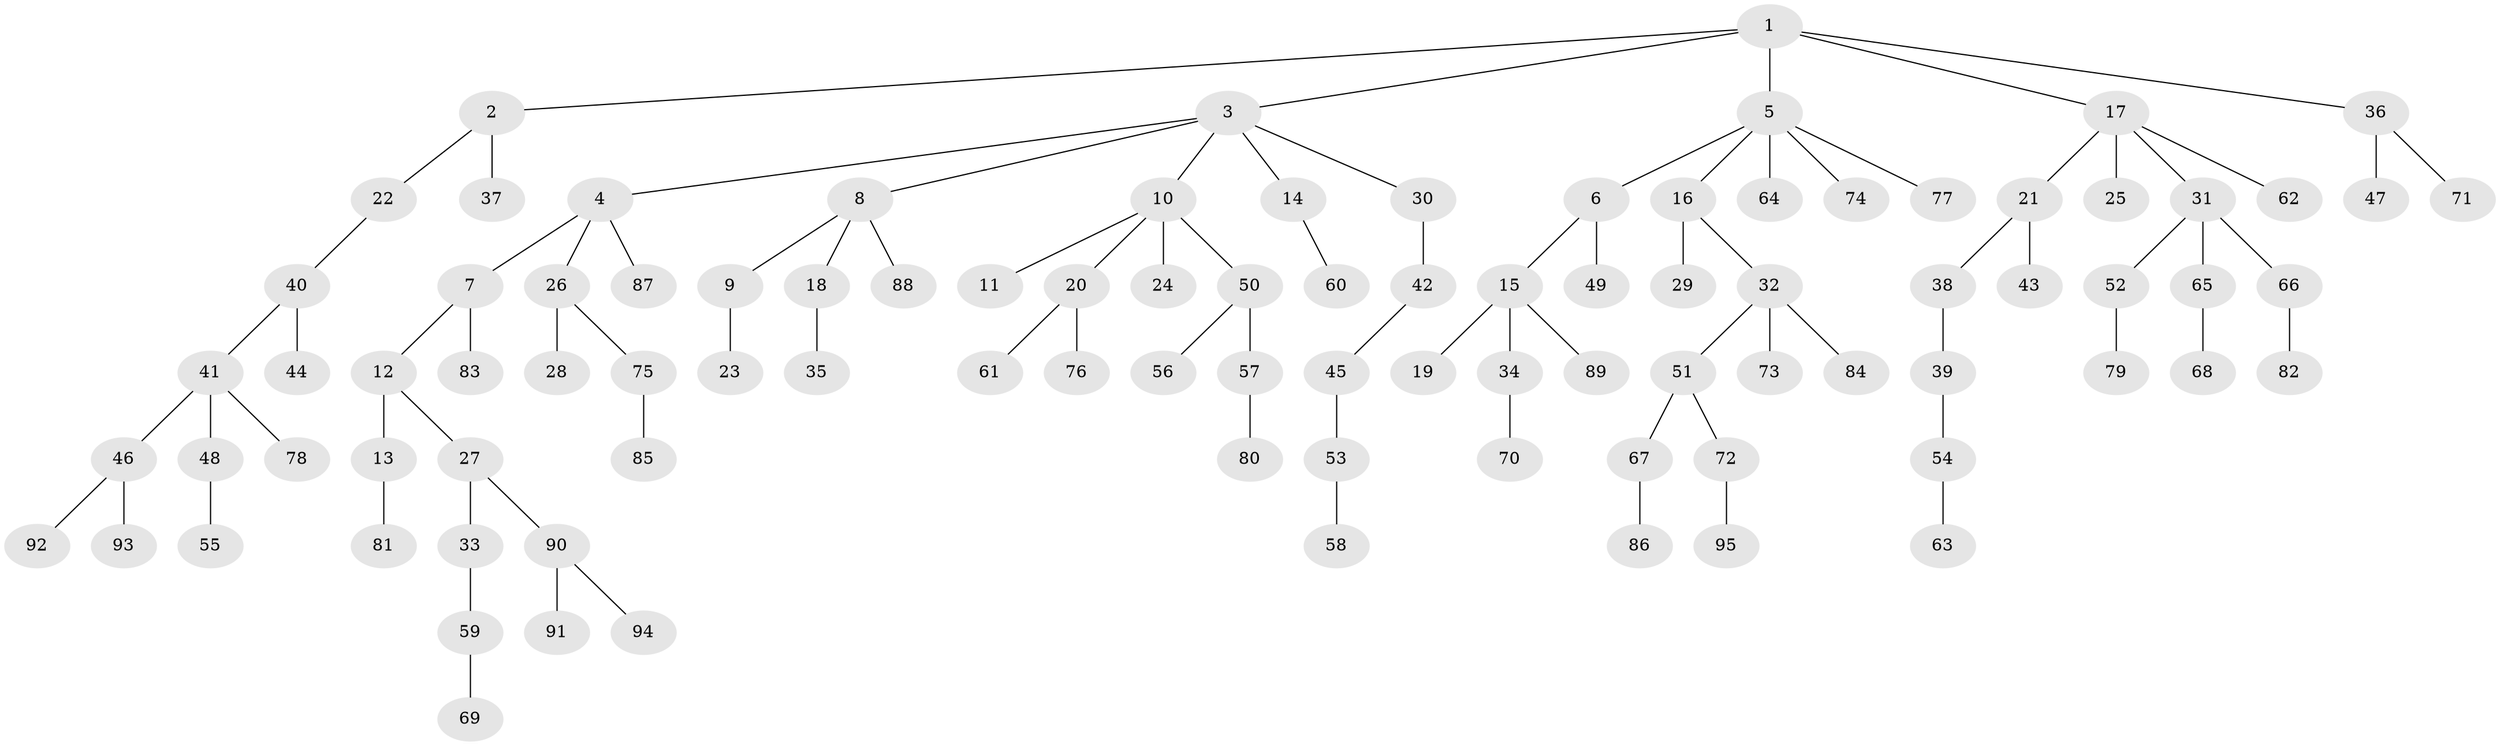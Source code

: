 // Generated by graph-tools (version 1.1) at 2025/02/03/09/25 03:02:25]
// undirected, 95 vertices, 94 edges
graph export_dot {
graph [start="1"]
  node [color=gray90,style=filled];
  1;
  2;
  3;
  4;
  5;
  6;
  7;
  8;
  9;
  10;
  11;
  12;
  13;
  14;
  15;
  16;
  17;
  18;
  19;
  20;
  21;
  22;
  23;
  24;
  25;
  26;
  27;
  28;
  29;
  30;
  31;
  32;
  33;
  34;
  35;
  36;
  37;
  38;
  39;
  40;
  41;
  42;
  43;
  44;
  45;
  46;
  47;
  48;
  49;
  50;
  51;
  52;
  53;
  54;
  55;
  56;
  57;
  58;
  59;
  60;
  61;
  62;
  63;
  64;
  65;
  66;
  67;
  68;
  69;
  70;
  71;
  72;
  73;
  74;
  75;
  76;
  77;
  78;
  79;
  80;
  81;
  82;
  83;
  84;
  85;
  86;
  87;
  88;
  89;
  90;
  91;
  92;
  93;
  94;
  95;
  1 -- 2;
  1 -- 3;
  1 -- 5;
  1 -- 17;
  1 -- 36;
  2 -- 22;
  2 -- 37;
  3 -- 4;
  3 -- 8;
  3 -- 10;
  3 -- 14;
  3 -- 30;
  4 -- 7;
  4 -- 26;
  4 -- 87;
  5 -- 6;
  5 -- 16;
  5 -- 64;
  5 -- 74;
  5 -- 77;
  6 -- 15;
  6 -- 49;
  7 -- 12;
  7 -- 83;
  8 -- 9;
  8 -- 18;
  8 -- 88;
  9 -- 23;
  10 -- 11;
  10 -- 20;
  10 -- 24;
  10 -- 50;
  12 -- 13;
  12 -- 27;
  13 -- 81;
  14 -- 60;
  15 -- 19;
  15 -- 34;
  15 -- 89;
  16 -- 29;
  16 -- 32;
  17 -- 21;
  17 -- 25;
  17 -- 31;
  17 -- 62;
  18 -- 35;
  20 -- 61;
  20 -- 76;
  21 -- 38;
  21 -- 43;
  22 -- 40;
  26 -- 28;
  26 -- 75;
  27 -- 33;
  27 -- 90;
  30 -- 42;
  31 -- 52;
  31 -- 65;
  31 -- 66;
  32 -- 51;
  32 -- 73;
  32 -- 84;
  33 -- 59;
  34 -- 70;
  36 -- 47;
  36 -- 71;
  38 -- 39;
  39 -- 54;
  40 -- 41;
  40 -- 44;
  41 -- 46;
  41 -- 48;
  41 -- 78;
  42 -- 45;
  45 -- 53;
  46 -- 92;
  46 -- 93;
  48 -- 55;
  50 -- 56;
  50 -- 57;
  51 -- 67;
  51 -- 72;
  52 -- 79;
  53 -- 58;
  54 -- 63;
  57 -- 80;
  59 -- 69;
  65 -- 68;
  66 -- 82;
  67 -- 86;
  72 -- 95;
  75 -- 85;
  90 -- 91;
  90 -- 94;
}
